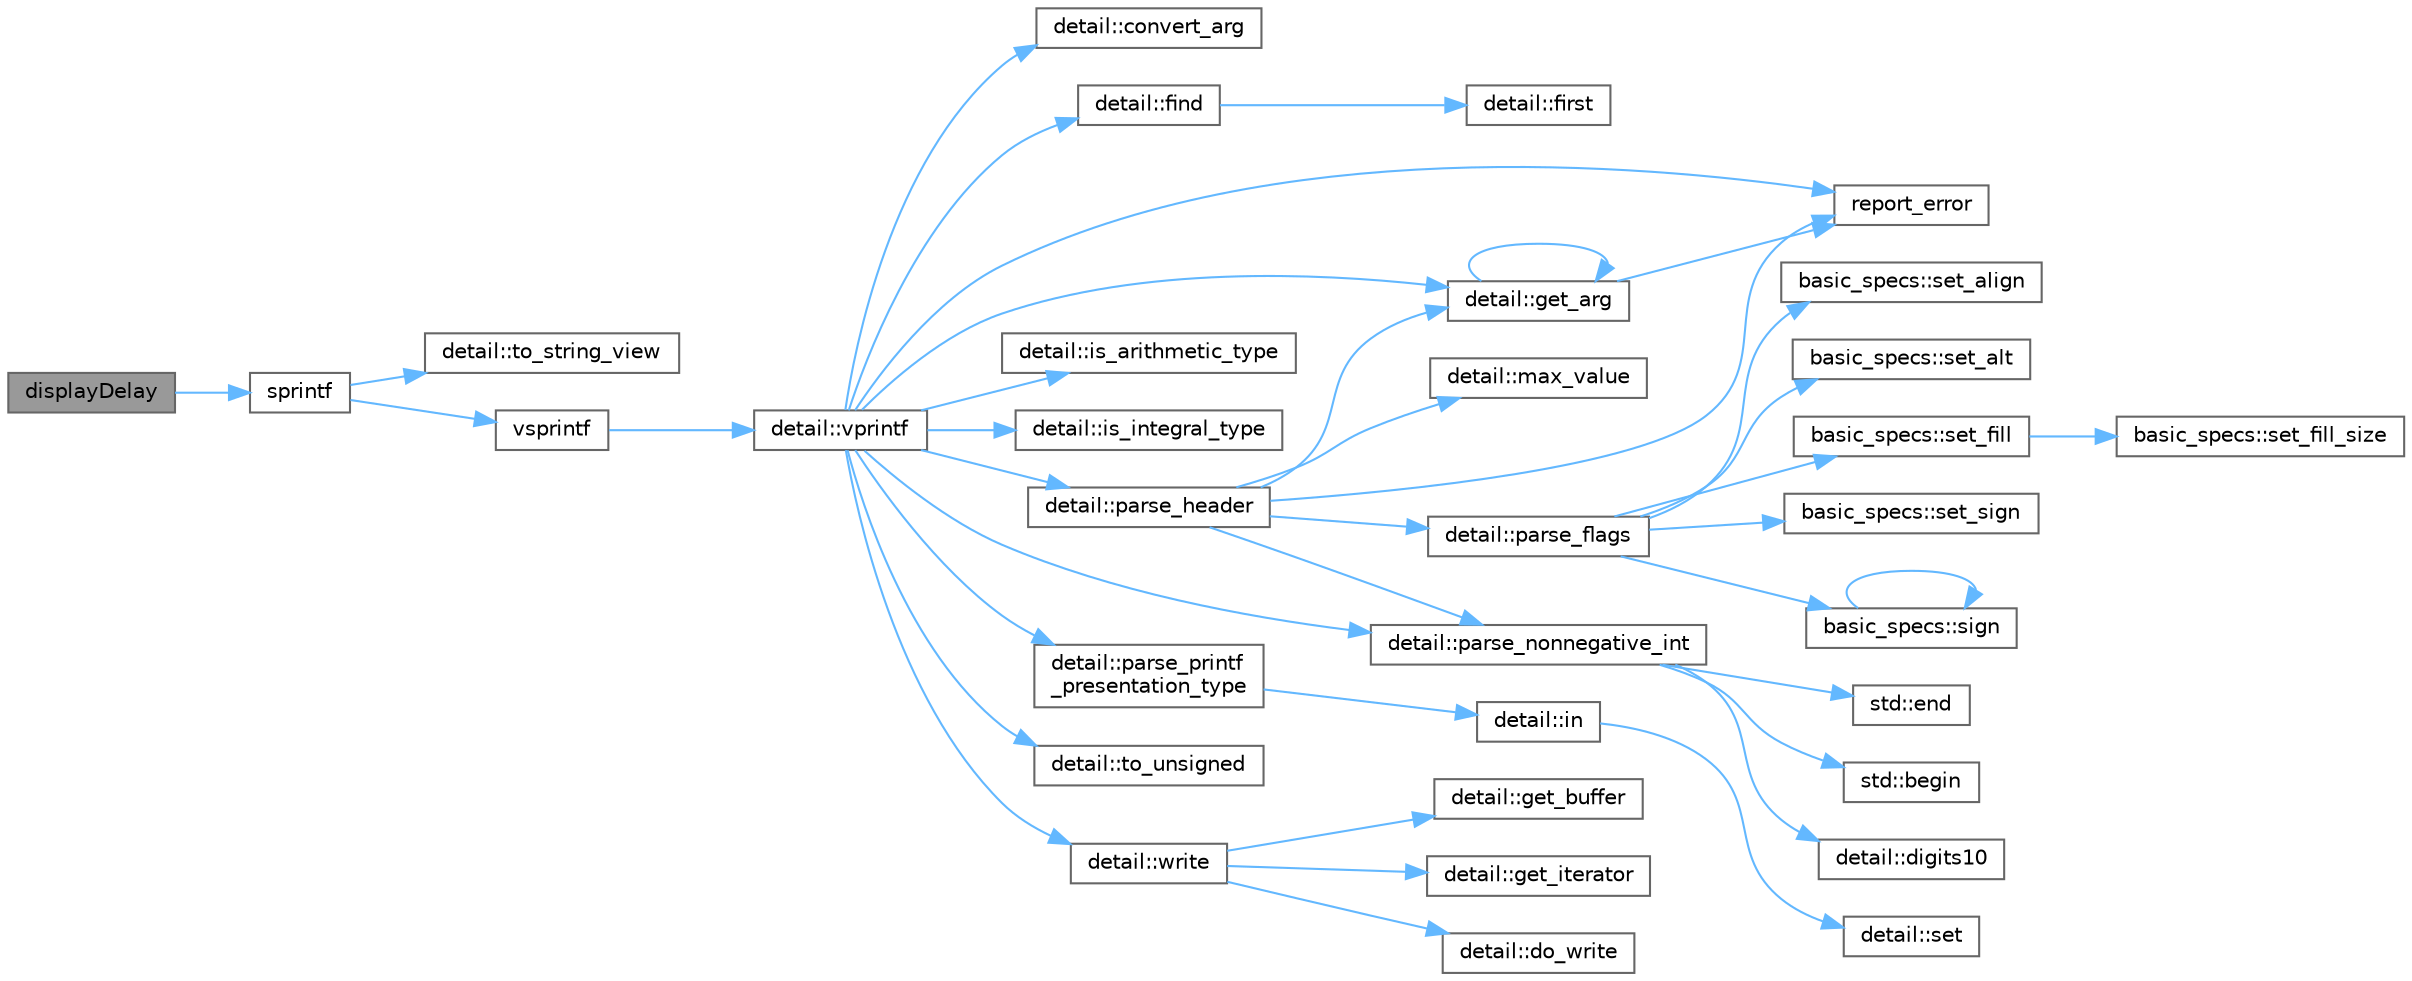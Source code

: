 digraph "displayDelay"
{
 // LATEX_PDF_SIZE
  bgcolor="transparent";
  edge [fontname=Helvetica,fontsize=10,labelfontname=Helvetica,labelfontsize=10];
  node [fontname=Helvetica,fontsize=10,shape=box,height=0.2,width=0.4];
  rankdir="LR";
  Node1 [id="Node000001",label="displayDelay",height=0.2,width=0.4,color="gray40", fillcolor="grey60", style="filled", fontcolor="black",tooltip=" "];
  Node1 -> Node2 [id="edge39_Node000001_Node000002",color="steelblue1",style="solid",tooltip=" "];
  Node2 [id="Node000002",label="sprintf",height=0.2,width=0.4,color="grey40", fillcolor="white", style="filled",URL="$printf_8h.html#aa7d2e7e454d3fe606a71504a119dc894",tooltip=" "];
  Node2 -> Node3 [id="edge40_Node000002_Node000003",color="steelblue1",style="solid",tooltip=" "];
  Node3 [id="Node000003",label="detail::to_string_view",height=0.2,width=0.4,color="grey40", fillcolor="white", style="filled",URL="$namespacedetail.html#abeae79fa3e1eded2d8fbd56cc9f0960e",tooltip=" "];
  Node2 -> Node4 [id="edge41_Node000002_Node000004",color="steelblue1",style="solid",tooltip=" "];
  Node4 [id="Node000004",label="vsprintf",height=0.2,width=0.4,color="grey40", fillcolor="white", style="filled",URL="$printf_8h.html#a5e1075a6c1fce5050424f97a2fac648f",tooltip=" "];
  Node4 -> Node5 [id="edge42_Node000004_Node000005",color="steelblue1",style="solid",tooltip=" "];
  Node5 [id="Node000005",label="detail::vprintf",height=0.2,width=0.4,color="grey40", fillcolor="white", style="filled",URL="$namespacedetail.html#a1c8c2218e4c822aa8f743fb9c573717f",tooltip=" "];
  Node5 -> Node6 [id="edge43_Node000005_Node000006",color="steelblue1",style="solid",tooltip=" "];
  Node6 [id="Node000006",label="detail::convert_arg",height=0.2,width=0.4,color="grey40", fillcolor="white", style="filled",URL="$namespacedetail.html#a03c11572c9a664266d6925f327dec7f3",tooltip=" "];
  Node5 -> Node7 [id="edge44_Node000005_Node000007",color="steelblue1",style="solid",tooltip=" "];
  Node7 [id="Node000007",label="detail::find",height=0.2,width=0.4,color="grey40", fillcolor="white", style="filled",URL="$namespacedetail.html#a6b71952fab3dc32f3edb2c3e9811d8d9",tooltip=" "];
  Node7 -> Node8 [id="edge45_Node000007_Node000008",color="steelblue1",style="solid",tooltip=" "];
  Node8 [id="Node000008",label="detail::first",height=0.2,width=0.4,color="grey40", fillcolor="white", style="filled",URL="$namespacedetail.html#a02319a3deb124802b88b61f85987df5e",tooltip=" "];
  Node5 -> Node9 [id="edge46_Node000005_Node000009",color="steelblue1",style="solid",tooltip=" "];
  Node9 [id="Node000009",label="detail::get_arg",height=0.2,width=0.4,color="grey40", fillcolor="white", style="filled",URL="$namespacedetail.html#a342ef250e45bd09b2ef666b6fae1c355",tooltip=" "];
  Node9 -> Node9 [id="edge47_Node000009_Node000009",color="steelblue1",style="solid",tooltip=" "];
  Node9 -> Node10 [id="edge48_Node000009_Node000010",color="steelblue1",style="solid",tooltip=" "];
  Node10 [id="Node000010",label="report_error",height=0.2,width=0.4,color="grey40", fillcolor="white", style="filled",URL="$format-inl_8h.html#a5555893692b00b61b3886349332fd01f",tooltip=" "];
  Node5 -> Node11 [id="edge49_Node000005_Node000011",color="steelblue1",style="solid",tooltip=" "];
  Node11 [id="Node000011",label="detail::is_arithmetic_type",height=0.2,width=0.4,color="grey40", fillcolor="white", style="filled",URL="$namespacedetail.html#a802c50a56a3495fdab6020b375ba1389",tooltip=" "];
  Node5 -> Node12 [id="edge50_Node000005_Node000012",color="steelblue1",style="solid",tooltip=" "];
  Node12 [id="Node000012",label="detail::is_integral_type",height=0.2,width=0.4,color="grey40", fillcolor="white", style="filled",URL="$namespacedetail.html#a2a60f8d1bee41b803f43fc42b707b5d1",tooltip=" "];
  Node5 -> Node13 [id="edge51_Node000005_Node000013",color="steelblue1",style="solid",tooltip=" "];
  Node13 [id="Node000013",label="detail::parse_header",height=0.2,width=0.4,color="grey40", fillcolor="white", style="filled",URL="$namespacedetail.html#afc9d93e58b8edb8077f8bc8eee7f4035",tooltip=" "];
  Node13 -> Node9 [id="edge52_Node000013_Node000009",color="steelblue1",style="solid",tooltip=" "];
  Node13 -> Node14 [id="edge53_Node000013_Node000014",color="steelblue1",style="solid",tooltip=" "];
  Node14 [id="Node000014",label="detail::max_value",height=0.2,width=0.4,color="grey40", fillcolor="white", style="filled",URL="$namespacedetail.html#a45c2130c44ebe54179eafcee3cda2bfb",tooltip=" "];
  Node13 -> Node15 [id="edge54_Node000013_Node000015",color="steelblue1",style="solid",tooltip=" "];
  Node15 [id="Node000015",label="detail::parse_flags",height=0.2,width=0.4,color="grey40", fillcolor="white", style="filled",URL="$namespacedetail.html#a4213daed116a37e1767881da51238261",tooltip=" "];
  Node15 -> Node16 [id="edge55_Node000015_Node000016",color="steelblue1",style="solid",tooltip=" "];
  Node16 [id="Node000016",label="basic_specs::set_align",height=0.2,width=0.4,color="grey40", fillcolor="white", style="filled",URL="$classbasic__specs.html#ad73b6f854341aaabc744bf54e6ea6af6",tooltip=" "];
  Node15 -> Node17 [id="edge56_Node000015_Node000017",color="steelblue1",style="solid",tooltip=" "];
  Node17 [id="Node000017",label="basic_specs::set_alt",height=0.2,width=0.4,color="grey40", fillcolor="white", style="filled",URL="$classbasic__specs.html#a5f10314706a8a3d579f882f30d283b61",tooltip=" "];
  Node15 -> Node18 [id="edge57_Node000015_Node000018",color="steelblue1",style="solid",tooltip=" "];
  Node18 [id="Node000018",label="basic_specs::set_fill",height=0.2,width=0.4,color="grey40", fillcolor="white", style="filled",URL="$classbasic__specs.html#a1600987fb39fed5dfdac21b218061a9e",tooltip=" "];
  Node18 -> Node19 [id="edge58_Node000018_Node000019",color="steelblue1",style="solid",tooltip=" "];
  Node19 [id="Node000019",label="basic_specs::set_fill_size",height=0.2,width=0.4,color="grey40", fillcolor="white", style="filled",URL="$classbasic__specs.html#a4b36db5ad1e38169bd6653635d5e69cd",tooltip=" "];
  Node15 -> Node20 [id="edge59_Node000015_Node000020",color="steelblue1",style="solid",tooltip=" "];
  Node20 [id="Node000020",label="basic_specs::set_sign",height=0.2,width=0.4,color="grey40", fillcolor="white", style="filled",URL="$classbasic__specs.html#a7020ec66ba6918727e4102567c5c731a",tooltip=" "];
  Node15 -> Node21 [id="edge60_Node000015_Node000021",color="steelblue1",style="solid",tooltip=" "];
  Node21 [id="Node000021",label="basic_specs::sign",height=0.2,width=0.4,color="grey40", fillcolor="white", style="filled",URL="$classbasic__specs.html#a380e6ff33a8ae05e3ef479bf95696ad2",tooltip=" "];
  Node21 -> Node21 [id="edge61_Node000021_Node000021",color="steelblue1",style="solid",tooltip=" "];
  Node13 -> Node22 [id="edge62_Node000013_Node000022",color="steelblue1",style="solid",tooltip=" "];
  Node22 [id="Node000022",label="detail::parse_nonnegative_int",height=0.2,width=0.4,color="grey40", fillcolor="white", style="filled",URL="$namespacedetail.html#a338caba782225e115a9902d4d0835f5f",tooltip=" "];
  Node22 -> Node23 [id="edge63_Node000022_Node000023",color="steelblue1",style="solid",tooltip=" "];
  Node23 [id="Node000023",label="std::begin",height=0.2,width=0.4,color="grey40", fillcolor="white", style="filled",URL="$namespacestd.html#aec76fc52a775d29bc4058c8e1405045a",tooltip=" "];
  Node22 -> Node24 [id="edge64_Node000022_Node000024",color="steelblue1",style="solid",tooltip=" "];
  Node24 [id="Node000024",label="detail::digits10",height=0.2,width=0.4,color="grey40", fillcolor="white", style="filled",URL="$namespacedetail.html#a3a043db05db2d07deb2d98ba2d04b4eb",tooltip=" "];
  Node22 -> Node25 [id="edge65_Node000022_Node000025",color="steelblue1",style="solid",tooltip=" "];
  Node25 [id="Node000025",label="std::end",height=0.2,width=0.4,color="grey40", fillcolor="white", style="filled",URL="$namespacestd.html#a35f71a4c49ddf38bb590177e3a4b2598",tooltip=" "];
  Node13 -> Node10 [id="edge66_Node000013_Node000010",color="steelblue1",style="solid",tooltip=" "];
  Node5 -> Node22 [id="edge67_Node000005_Node000022",color="steelblue1",style="solid",tooltip=" "];
  Node5 -> Node26 [id="edge68_Node000005_Node000026",color="steelblue1",style="solid",tooltip=" "];
  Node26 [id="Node000026",label="detail::parse_printf\l_presentation_type",height=0.2,width=0.4,color="grey40", fillcolor="white", style="filled",URL="$namespacedetail.html#aa2cb095169b23e3a66260ad7078f44cc",tooltip=" "];
  Node26 -> Node27 [id="edge69_Node000026_Node000027",color="steelblue1",style="solid",tooltip=" "];
  Node27 [id="Node000027",label="detail::in",height=0.2,width=0.4,color="grey40", fillcolor="white", style="filled",URL="$namespacedetail.html#a52a5e2ed06c229dcf95ea5c46d48d05e",tooltip=" "];
  Node27 -> Node28 [id="edge70_Node000027_Node000028",color="steelblue1",style="solid",tooltip=" "];
  Node28 [id="Node000028",label="detail::set",height=0.2,width=0.4,color="grey40", fillcolor="white", style="filled",URL="$namespacedetail.html#ab484cd4186e1780becdc7f3118c29902",tooltip=" "];
  Node5 -> Node10 [id="edge71_Node000005_Node000010",color="steelblue1",style="solid",tooltip=" "];
  Node5 -> Node29 [id="edge72_Node000005_Node000029",color="steelblue1",style="solid",tooltip=" "];
  Node29 [id="Node000029",label="detail::to_unsigned",height=0.2,width=0.4,color="grey40", fillcolor="white", style="filled",URL="$namespacedetail.html#a4855e668246c731a97484efc329f2aac",tooltip=" "];
  Node5 -> Node30 [id="edge73_Node000005_Node000030",color="steelblue1",style="solid",tooltip=" "];
  Node30 [id="Node000030",label="detail::write",height=0.2,width=0.4,color="grey40", fillcolor="white", style="filled",URL="$namespacedetail.html#a29dacf26eedc9e3575fb57329a5ca0a3",tooltip=" "];
  Node30 -> Node31 [id="edge74_Node000030_Node000031",color="steelblue1",style="solid",tooltip=" "];
  Node31 [id="Node000031",label="detail::do_write",height=0.2,width=0.4,color="grey40", fillcolor="white", style="filled",URL="$namespacedetail.html#a5007cc441bd246a9096070c10d1ea683",tooltip=" "];
  Node30 -> Node32 [id="edge75_Node000030_Node000032",color="steelblue1",style="solid",tooltip=" "];
  Node32 [id="Node000032",label="detail::get_buffer",height=0.2,width=0.4,color="grey40", fillcolor="white", style="filled",URL="$namespacedetail.html#ad803bb19df422bc4c4f92d75c7564437",tooltip=" "];
  Node30 -> Node33 [id="edge76_Node000030_Node000033",color="steelblue1",style="solid",tooltip=" "];
  Node33 [id="Node000033",label="detail::get_iterator",height=0.2,width=0.4,color="grey40", fillcolor="white", style="filled",URL="$namespacedetail.html#a05e3e231207d3f28f83261c2e7ad2fe5",tooltip=" "];
}
